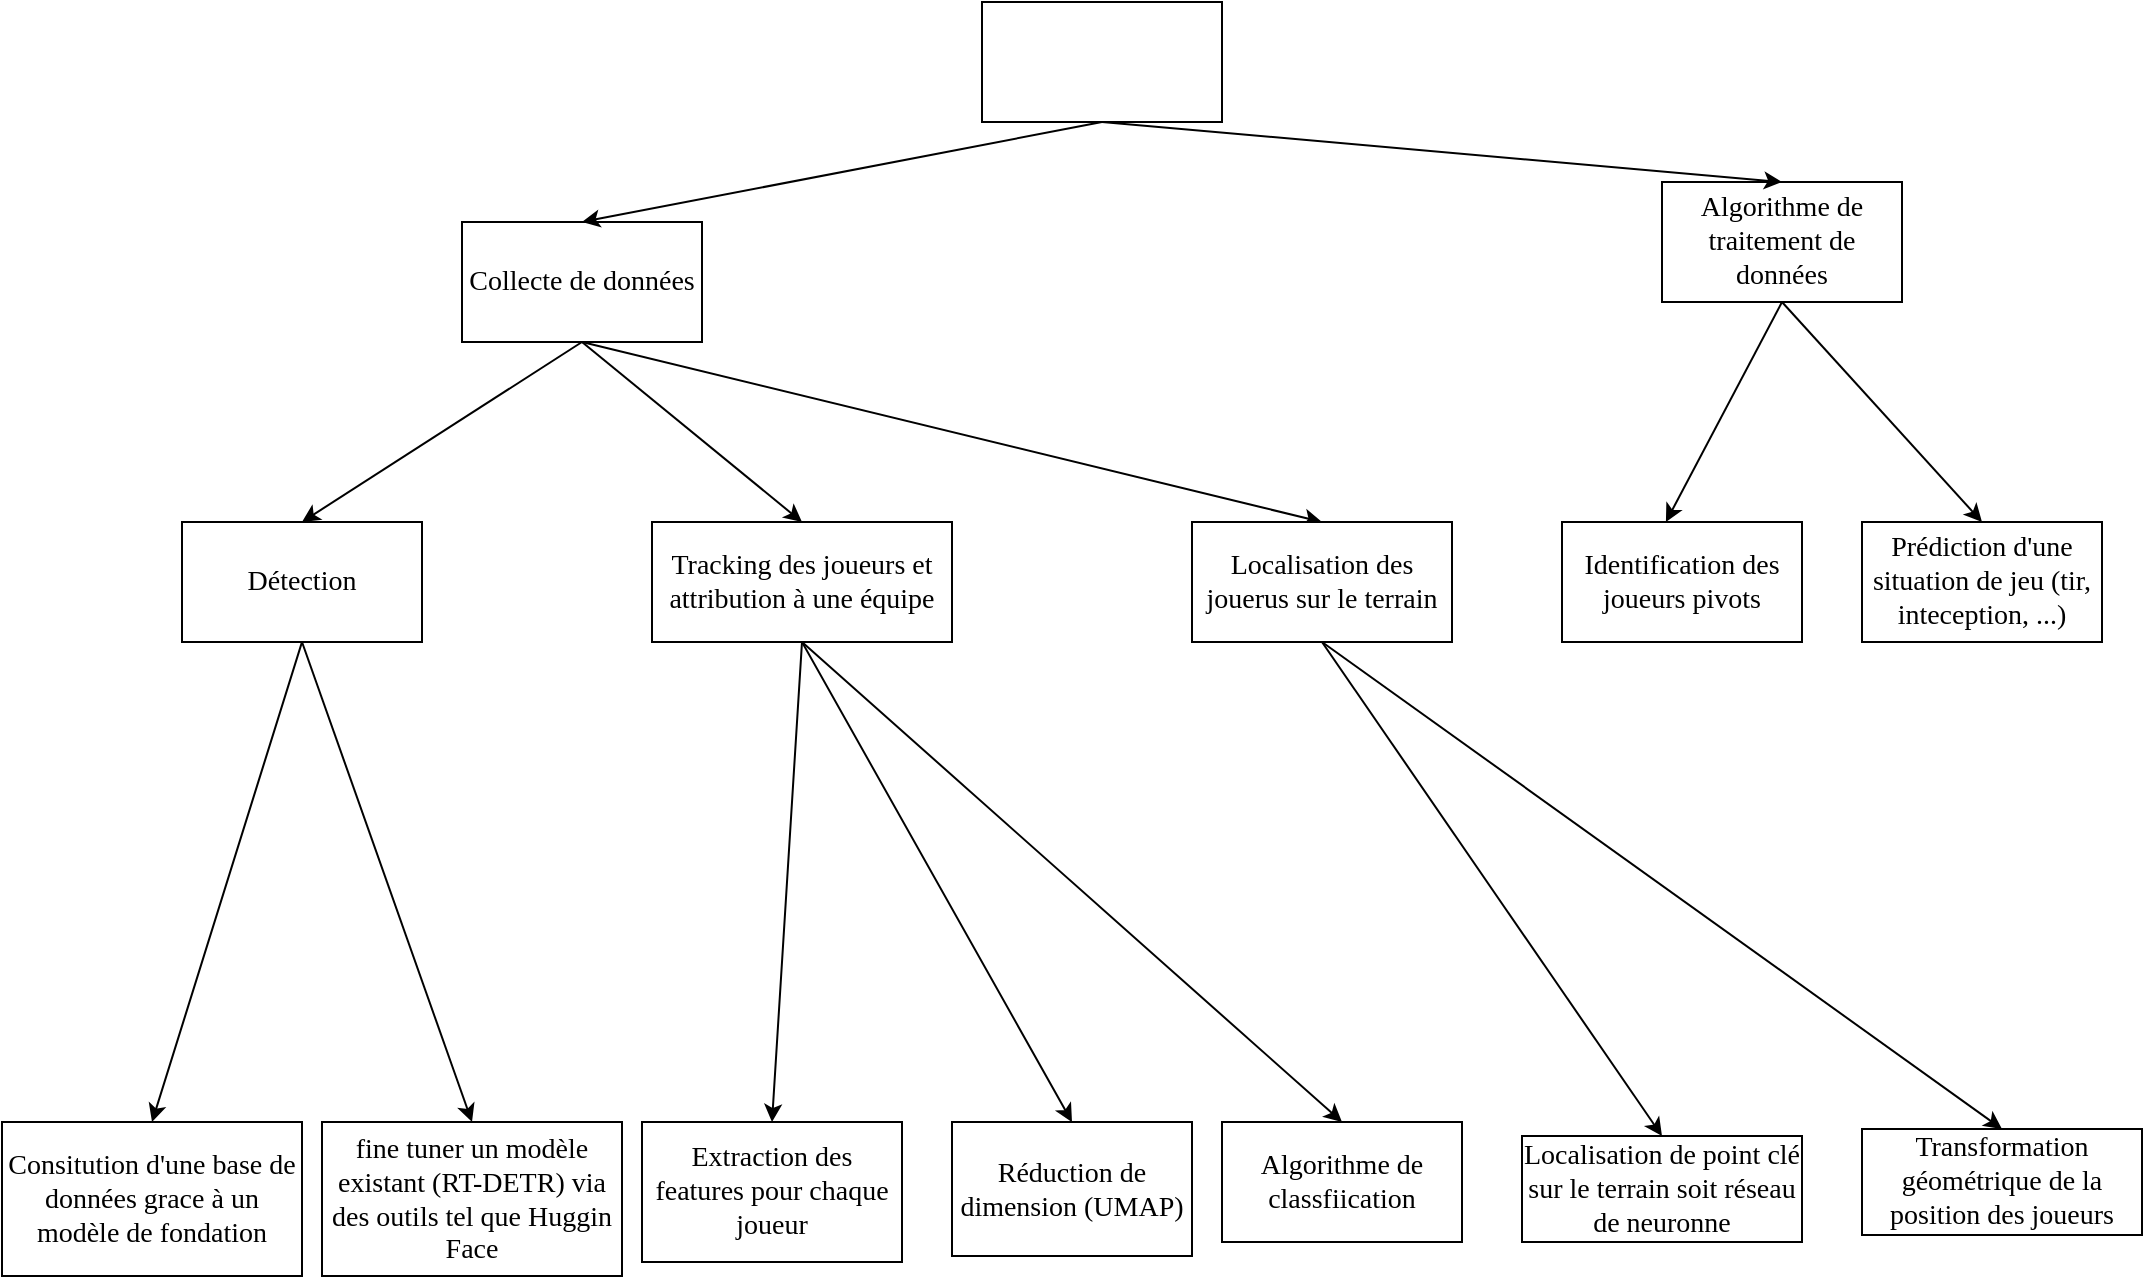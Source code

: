 <mxfile>
    <diagram id="blx8jXLlfAE81h0aXP5k" name="Page-1">
        <mxGraphModel dx="827" dy="417" grid="1" gridSize="10" guides="1" tooltips="1" connect="1" arrows="1" fold="1" page="1" pageScale="1" pageWidth="850" pageHeight="1100" math="0" shadow="0">
            <root>
                <mxCell id="0"/>
                <mxCell id="1" parent="0"/>
                <mxCell id="11" style="edgeStyle=none;html=1;exitX=0.5;exitY=1;exitDx=0;exitDy=0;entryX=0.5;entryY=0;entryDx=0;entryDy=0;" parent="1" source="2" target="3" edge="1">
                    <mxGeometry relative="1" as="geometry"/>
                </mxCell>
                <mxCell id="12" style="edgeStyle=none;html=1;exitX=0.5;exitY=1;exitDx=0;exitDy=0;entryX=0.5;entryY=0;entryDx=0;entryDy=0;" parent="1" source="2" target="5" edge="1">
                    <mxGeometry relative="1" as="geometry"/>
                </mxCell>
                <mxCell id="18" style="edgeStyle=none;html=1;exitX=0.5;exitY=1;exitDx=0;exitDy=0;entryX=0.5;entryY=0;entryDx=0;entryDy=0;" parent="1" source="2" target="6" edge="1">
                    <mxGeometry relative="1" as="geometry"/>
                </mxCell>
                <mxCell id="2" value="&lt;font face=&quot;Times New Roman&quot; style=&quot;font-size: 14px;&quot;&gt;Collecte de données&lt;/font&gt;" style="whiteSpace=wrap;html=1;" parent="1" vertex="1">
                    <mxGeometry x="240" y="150" width="120" height="60" as="geometry"/>
                </mxCell>
                <mxCell id="13" style="edgeStyle=none;html=1;exitX=0.5;exitY=1;exitDx=0;exitDy=0;entryX=0.5;entryY=0;entryDx=0;entryDy=0;" parent="1" source="3" target="4" edge="1">
                    <mxGeometry relative="1" as="geometry"/>
                </mxCell>
                <mxCell id="14" style="edgeStyle=none;html=1;exitX=0.5;exitY=1;exitDx=0;exitDy=0;entryX=0.5;entryY=0;entryDx=0;entryDy=0;" parent="1" source="3" target="7" edge="1">
                    <mxGeometry relative="1" as="geometry"/>
                </mxCell>
                <mxCell id="3" value="&lt;font face=&quot;Times New Roman&quot; style=&quot;font-size: 14px;&quot;&gt;Détection&lt;/font&gt;" style="whiteSpace=wrap;html=1;" parent="1" vertex="1">
                    <mxGeometry x="100" y="300" width="120" height="60" as="geometry"/>
                </mxCell>
                <mxCell id="4" value="&lt;font face=&quot;Times New Roman&quot; style=&quot;font-size: 14px;&quot;&gt;Consitution d'une base de données grace à un modèle de fondation&lt;/font&gt;" style="whiteSpace=wrap;html=1;" parent="1" vertex="1">
                    <mxGeometry x="10" y="600" width="150" height="77" as="geometry"/>
                </mxCell>
                <mxCell id="15" style="edgeStyle=none;html=1;exitX=0.5;exitY=1;exitDx=0;exitDy=0;entryX=0.5;entryY=0;entryDx=0;entryDy=0;" parent="1" source="5" target="8" edge="1">
                    <mxGeometry relative="1" as="geometry"/>
                </mxCell>
                <mxCell id="16" style="edgeStyle=none;html=1;exitX=0.5;exitY=1;exitDx=0;exitDy=0;entryX=0.5;entryY=0;entryDx=0;entryDy=0;" parent="1" source="5" target="9" edge="1">
                    <mxGeometry relative="1" as="geometry"/>
                </mxCell>
                <mxCell id="17" style="edgeStyle=none;html=1;exitX=0.5;exitY=1;exitDx=0;exitDy=0;entryX=0.5;entryY=0;entryDx=0;entryDy=0;" parent="1" source="5" target="10" edge="1">
                    <mxGeometry relative="1" as="geometry"/>
                </mxCell>
                <mxCell id="5" value="&lt;font face=&quot;Times New Roman&quot; style=&quot;font-size: 14px;&quot;&gt;Tracking des joueurs et attribution à une équipe&lt;/font&gt;" style="whiteSpace=wrap;html=1;" parent="1" vertex="1">
                    <mxGeometry x="335" y="300" width="150" height="60" as="geometry"/>
                </mxCell>
                <mxCell id="21" style="edgeStyle=none;html=1;exitX=0.5;exitY=1;exitDx=0;exitDy=0;entryX=0.5;entryY=0;entryDx=0;entryDy=0;" parent="1" source="6" target="19" edge="1">
                    <mxGeometry relative="1" as="geometry"/>
                </mxCell>
                <mxCell id="22" style="edgeStyle=none;html=1;exitX=0.5;exitY=1;exitDx=0;exitDy=0;entryX=0.5;entryY=0;entryDx=0;entryDy=0;" parent="1" source="6" target="20" edge="1">
                    <mxGeometry relative="1" as="geometry"/>
                </mxCell>
                <mxCell id="6" value="&lt;font face=&quot;Times New Roman&quot; style=&quot;font-size: 14px;&quot;&gt;Localisation des jouerus sur le terrain&lt;/font&gt;" style="whiteSpace=wrap;html=1;" parent="1" vertex="1">
                    <mxGeometry x="605" y="300" width="130" height="60" as="geometry"/>
                </mxCell>
                <mxCell id="7" value="&lt;font face=&quot;Times New Roman&quot; style=&quot;font-size: 14px;&quot;&gt;fine tuner un modèle existant (RT-DETR) via des outils tel que Huggin Face&lt;/font&gt;" style="whiteSpace=wrap;html=1;" parent="1" vertex="1">
                    <mxGeometry x="170" y="600" width="150" height="77" as="geometry"/>
                </mxCell>
                <mxCell id="8" value="&lt;font face=&quot;Times New Roman&quot; style=&quot;font-size: 14px;&quot;&gt;Extraction des features pour chaque joueur&lt;/font&gt;" style="whiteSpace=wrap;html=1;" parent="1" vertex="1">
                    <mxGeometry x="330" y="600" width="130" height="70" as="geometry"/>
                </mxCell>
                <mxCell id="9" value="&lt;font face=&quot;Times New Roman&quot; style=&quot;font-size: 14px;&quot;&gt;Réduction de dimension (UMAP)&lt;/font&gt;" style="whiteSpace=wrap;html=1;" parent="1" vertex="1">
                    <mxGeometry x="485" y="600" width="120" height="67" as="geometry"/>
                </mxCell>
                <mxCell id="10" value="&lt;font face=&quot;Times New Roman&quot; style=&quot;font-size: 14px;&quot;&gt;Algorithme de classfiication&lt;/font&gt;" style="whiteSpace=wrap;html=1;" parent="1" vertex="1">
                    <mxGeometry x="620" y="600" width="120" height="60" as="geometry"/>
                </mxCell>
                <mxCell id="19" value="&lt;font face=&quot;Times New Roman&quot; style=&quot;font-size: 14px;&quot;&gt;Localisation de point clé sur le terrain soit réseau de neuronne&lt;/font&gt;" style="whiteSpace=wrap;html=1;" parent="1" vertex="1">
                    <mxGeometry x="770" y="607" width="140" height="53" as="geometry"/>
                </mxCell>
                <mxCell id="20" value="&lt;font face=&quot;Times New Roman&quot; style=&quot;font-size: 14px;&quot;&gt;Transformation géométrique de la position des joueurs&lt;/font&gt;" style="whiteSpace=wrap;html=1;" parent="1" vertex="1">
                    <mxGeometry x="940" y="603.5" width="140" height="53" as="geometry"/>
                </mxCell>
                <mxCell id="26" style="edgeStyle=none;html=1;exitX=0.5;exitY=1;exitDx=0;exitDy=0;entryX=0.433;entryY=0;entryDx=0;entryDy=0;entryPerimeter=0;" parent="1" source="23" target="24" edge="1">
                    <mxGeometry relative="1" as="geometry"/>
                </mxCell>
                <mxCell id="27" style="edgeStyle=none;html=1;exitX=0.5;exitY=1;exitDx=0;exitDy=0;entryX=0.5;entryY=0;entryDx=0;entryDy=0;" parent="1" source="23" target="25" edge="1">
                    <mxGeometry relative="1" as="geometry"/>
                </mxCell>
                <mxCell id="23" value="&lt;font face=&quot;Times New Roman&quot; style=&quot;font-size: 14px;&quot;&gt;Algorithme de traitement de données&lt;/font&gt;" style="whiteSpace=wrap;html=1;" parent="1" vertex="1">
                    <mxGeometry x="840" y="130" width="120" height="60" as="geometry"/>
                </mxCell>
                <mxCell id="24" value="&lt;font face=&quot;Times New Roman&quot; style=&quot;font-size: 14px;&quot;&gt;Identification des joueurs pivots&lt;/font&gt;" style="whiteSpace=wrap;html=1;" parent="1" vertex="1">
                    <mxGeometry x="790" y="300" width="120" height="60" as="geometry"/>
                </mxCell>
                <mxCell id="25" value="&lt;font face=&quot;Times New Roman&quot; style=&quot;font-size: 14px;&quot;&gt;Prédiction d'une situation de jeu (tir, inteception, ...)&lt;/font&gt;" style="whiteSpace=wrap;html=1;" parent="1" vertex="1">
                    <mxGeometry x="940" y="300" width="120" height="60" as="geometry"/>
                </mxCell>
                <mxCell id="29" style="edgeStyle=none;html=1;exitX=0.5;exitY=1;exitDx=0;exitDy=0;entryX=0.5;entryY=0;entryDx=0;entryDy=0;" parent="1" source="28" target="2" edge="1">
                    <mxGeometry relative="1" as="geometry"/>
                </mxCell>
                <mxCell id="30" style="edgeStyle=none;html=1;exitX=0.5;exitY=1;exitDx=0;exitDy=0;entryX=0.5;entryY=0;entryDx=0;entryDy=0;" parent="1" source="28" target="23" edge="1">
                    <mxGeometry relative="1" as="geometry"/>
                </mxCell>
                <mxCell id="28" value="" style="whiteSpace=wrap;html=1;" parent="1" vertex="1">
                    <mxGeometry x="500" y="40" width="120" height="60" as="geometry"/>
                </mxCell>
            </root>
        </mxGraphModel>
    </diagram>
</mxfile>